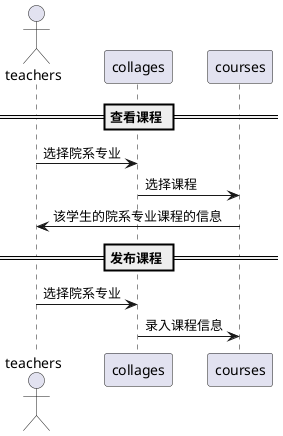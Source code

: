 @startuml
actor teachers
== 查看课程 ==
teachers -> collages: 选择院系专业
collages -> courses:选择课程
courses ->  teachers:该学生的院系专业课程的信息
== 发布课程 ==
teachers -> collages: 选择院系专业
collages -> courses:录入课程信息
@enduml
